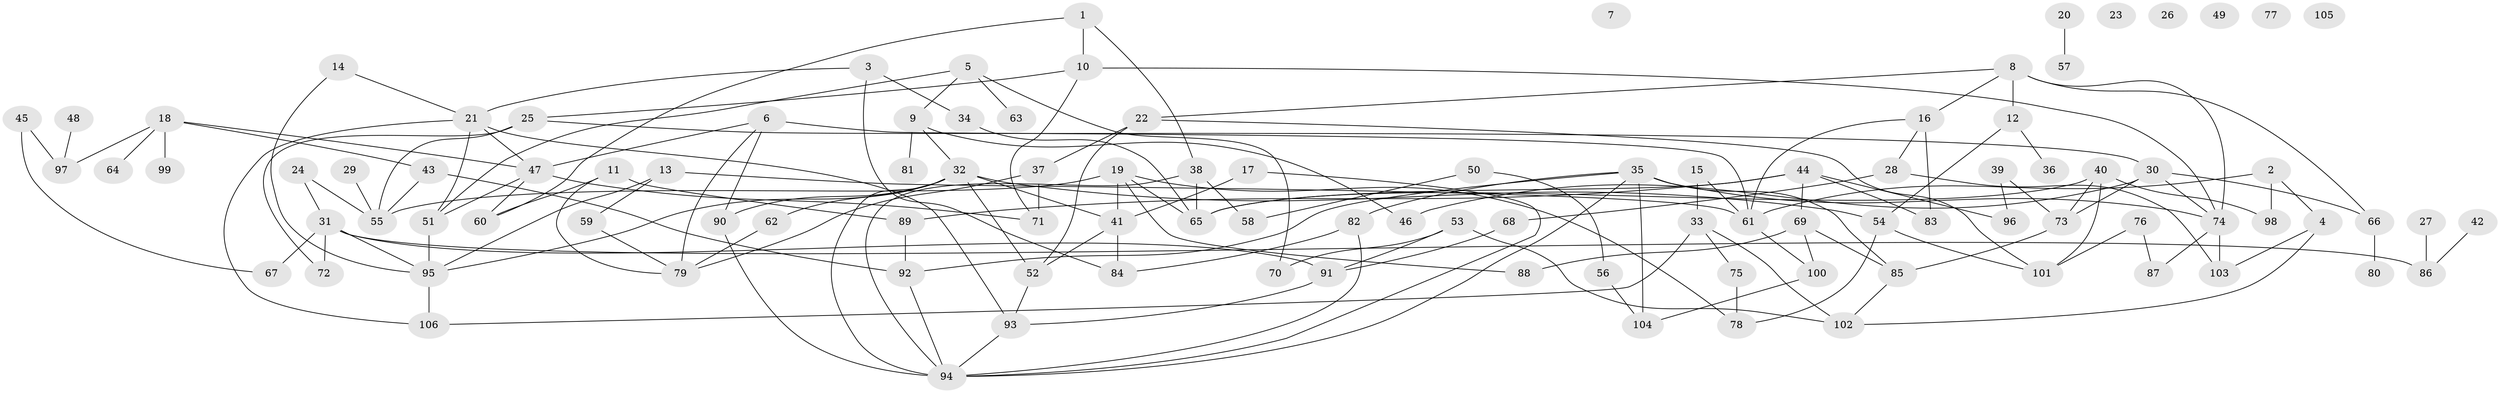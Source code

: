 // Generated by graph-tools (version 1.1) at 2025/00/03/09/25 03:00:46]
// undirected, 106 vertices, 161 edges
graph export_dot {
graph [start="1"]
  node [color=gray90,style=filled];
  1;
  2;
  3;
  4;
  5;
  6;
  7;
  8;
  9;
  10;
  11;
  12;
  13;
  14;
  15;
  16;
  17;
  18;
  19;
  20;
  21;
  22;
  23;
  24;
  25;
  26;
  27;
  28;
  29;
  30;
  31;
  32;
  33;
  34;
  35;
  36;
  37;
  38;
  39;
  40;
  41;
  42;
  43;
  44;
  45;
  46;
  47;
  48;
  49;
  50;
  51;
  52;
  53;
  54;
  55;
  56;
  57;
  58;
  59;
  60;
  61;
  62;
  63;
  64;
  65;
  66;
  67;
  68;
  69;
  70;
  71;
  72;
  73;
  74;
  75;
  76;
  77;
  78;
  79;
  80;
  81;
  82;
  83;
  84;
  85;
  86;
  87;
  88;
  89;
  90;
  91;
  92;
  93;
  94;
  95;
  96;
  97;
  98;
  99;
  100;
  101;
  102;
  103;
  104;
  105;
  106;
  1 -- 10;
  1 -- 38;
  1 -- 60;
  2 -- 4;
  2 -- 61;
  2 -- 98;
  3 -- 21;
  3 -- 34;
  3 -- 84;
  4 -- 102;
  4 -- 103;
  5 -- 9;
  5 -- 51;
  5 -- 63;
  5 -- 70;
  6 -- 47;
  6 -- 61;
  6 -- 79;
  6 -- 90;
  8 -- 12;
  8 -- 16;
  8 -- 22;
  8 -- 66;
  8 -- 74;
  9 -- 32;
  9 -- 46;
  9 -- 81;
  10 -- 25;
  10 -- 71;
  10 -- 74;
  11 -- 60;
  11 -- 79;
  11 -- 89;
  12 -- 36;
  12 -- 54;
  13 -- 59;
  13 -- 61;
  13 -- 95;
  14 -- 21;
  14 -- 95;
  15 -- 33;
  15 -- 61;
  16 -- 28;
  16 -- 61;
  16 -- 83;
  17 -- 41;
  17 -- 94;
  18 -- 43;
  18 -- 47;
  18 -- 64;
  18 -- 97;
  18 -- 99;
  19 -- 41;
  19 -- 55;
  19 -- 65;
  19 -- 78;
  19 -- 88;
  20 -- 57;
  21 -- 47;
  21 -- 51;
  21 -- 93;
  21 -- 106;
  22 -- 37;
  22 -- 52;
  22 -- 101;
  24 -- 31;
  24 -- 55;
  25 -- 30;
  25 -- 55;
  25 -- 72;
  27 -- 86;
  28 -- 68;
  28 -- 103;
  29 -- 55;
  30 -- 46;
  30 -- 66;
  30 -- 73;
  30 -- 74;
  31 -- 67;
  31 -- 72;
  31 -- 86;
  31 -- 91;
  31 -- 95;
  32 -- 41;
  32 -- 52;
  32 -- 54;
  32 -- 62;
  32 -- 90;
  32 -- 94;
  32 -- 95;
  33 -- 75;
  33 -- 102;
  33 -- 106;
  34 -- 65;
  35 -- 74;
  35 -- 82;
  35 -- 85;
  35 -- 92;
  35 -- 94;
  35 -- 104;
  37 -- 71;
  37 -- 79;
  38 -- 58;
  38 -- 65;
  38 -- 94;
  39 -- 73;
  39 -- 96;
  40 -- 65;
  40 -- 73;
  40 -- 98;
  40 -- 101;
  41 -- 52;
  41 -- 84;
  42 -- 86;
  43 -- 55;
  43 -- 92;
  44 -- 65;
  44 -- 69;
  44 -- 83;
  44 -- 89;
  44 -- 96;
  45 -- 67;
  45 -- 97;
  47 -- 51;
  47 -- 60;
  47 -- 71;
  48 -- 97;
  50 -- 56;
  50 -- 58;
  51 -- 95;
  52 -- 93;
  53 -- 70;
  53 -- 91;
  53 -- 102;
  54 -- 78;
  54 -- 101;
  56 -- 104;
  59 -- 79;
  61 -- 100;
  62 -- 79;
  66 -- 80;
  68 -- 91;
  69 -- 85;
  69 -- 88;
  69 -- 100;
  73 -- 85;
  74 -- 87;
  74 -- 103;
  75 -- 78;
  76 -- 87;
  76 -- 101;
  82 -- 84;
  82 -- 94;
  85 -- 102;
  89 -- 92;
  90 -- 94;
  91 -- 93;
  92 -- 94;
  93 -- 94;
  95 -- 106;
  100 -- 104;
}
